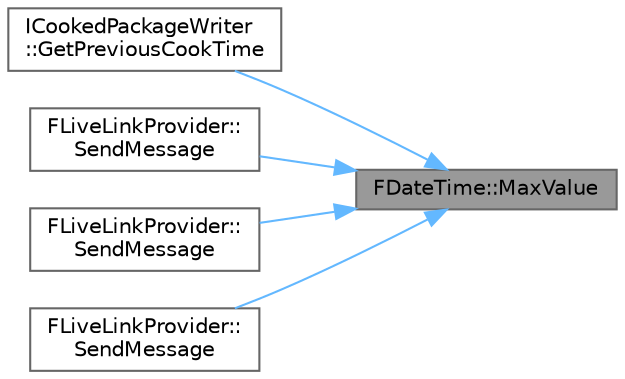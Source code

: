 digraph "FDateTime::MaxValue"
{
 // INTERACTIVE_SVG=YES
 // LATEX_PDF_SIZE
  bgcolor="transparent";
  edge [fontname=Helvetica,fontsize=10,labelfontname=Helvetica,labelfontsize=10];
  node [fontname=Helvetica,fontsize=10,shape=box,height=0.2,width=0.4];
  rankdir="RL";
  Node1 [id="Node000001",label="FDateTime::MaxValue",height=0.2,width=0.4,color="gray40", fillcolor="grey60", style="filled", fontcolor="black",tooltip="Returns the maximum date value."];
  Node1 -> Node2 [id="edge1_Node000001_Node000002",dir="back",color="steelblue1",style="solid",tooltip=" "];
  Node2 [id="Node000002",label="ICookedPackageWriter\l::GetPreviousCookTime",height=0.2,width=0.4,color="grey40", fillcolor="white", style="filled",URL="$d8/d3b/classICookedPackageWriter.html#a32c2649624b2b1f3015f5934480a722d",tooltip="Return the timestamp of the previous cook, or FDateTime::MaxValue to indicate previous cook should be..."];
  Node1 -> Node3 [id="edge2_Node000001_Node000003",dir="back",color="steelblue1",style="solid",tooltip=" "];
  Node3 [id="Node000003",label="FLiveLinkProvider::\lSendMessage",height=0.2,width=0.4,color="grey40", fillcolor="white", style="filled",URL="$da/d22/structFLiveLinkProvider.html#af378333dcdd848f398e97a9d27de1f6e",tooltip=" "];
  Node1 -> Node4 [id="edge3_Node000001_Node000004",dir="back",color="steelblue1",style="solid",tooltip=" "];
  Node4 [id="Node000004",label="FLiveLinkProvider::\lSendMessage",height=0.2,width=0.4,color="grey40", fillcolor="white", style="filled",URL="$da/d22/structFLiveLinkProvider.html#a601ac9d35ea953992769903eca47a0ec",tooltip=" "];
  Node1 -> Node5 [id="edge4_Node000001_Node000005",dir="back",color="steelblue1",style="solid",tooltip=" "];
  Node5 [id="Node000005",label="FLiveLinkProvider::\lSendMessage",height=0.2,width=0.4,color="grey40", fillcolor="white", style="filled",URL="$da/d22/structFLiveLinkProvider.html#a21f41b2cd756c84072d76afa941d1305",tooltip=" "];
}

